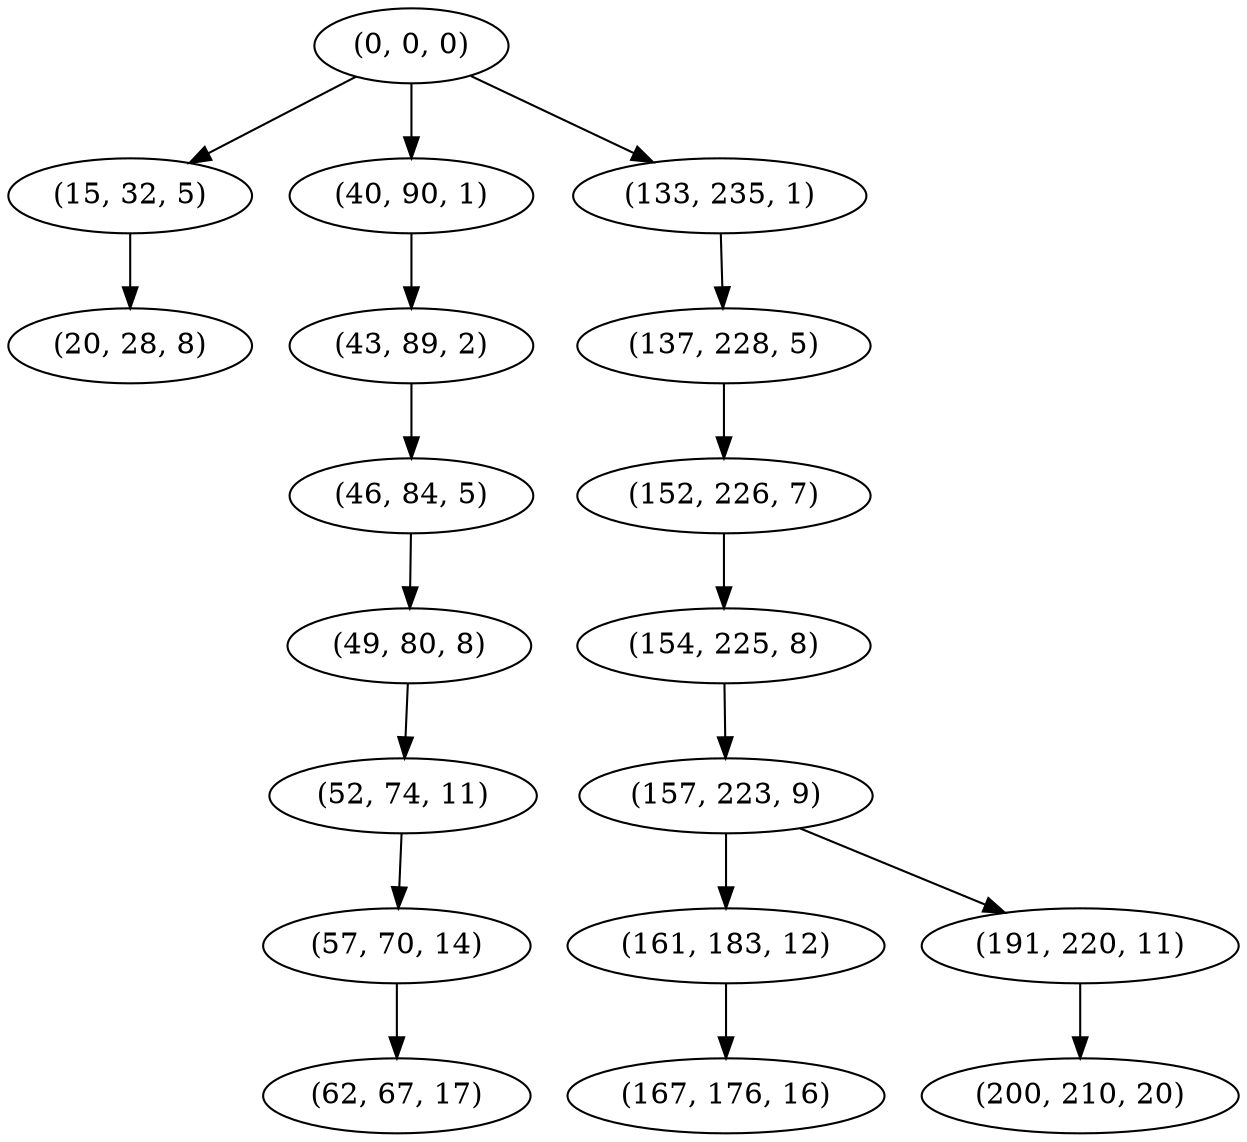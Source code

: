 digraph tree {
    "(0, 0, 0)";
    "(15, 32, 5)";
    "(20, 28, 8)";
    "(40, 90, 1)";
    "(43, 89, 2)";
    "(46, 84, 5)";
    "(49, 80, 8)";
    "(52, 74, 11)";
    "(57, 70, 14)";
    "(62, 67, 17)";
    "(133, 235, 1)";
    "(137, 228, 5)";
    "(152, 226, 7)";
    "(154, 225, 8)";
    "(157, 223, 9)";
    "(161, 183, 12)";
    "(167, 176, 16)";
    "(191, 220, 11)";
    "(200, 210, 20)";
    "(0, 0, 0)" -> "(15, 32, 5)";
    "(0, 0, 0)" -> "(40, 90, 1)";
    "(0, 0, 0)" -> "(133, 235, 1)";
    "(15, 32, 5)" -> "(20, 28, 8)";
    "(40, 90, 1)" -> "(43, 89, 2)";
    "(43, 89, 2)" -> "(46, 84, 5)";
    "(46, 84, 5)" -> "(49, 80, 8)";
    "(49, 80, 8)" -> "(52, 74, 11)";
    "(52, 74, 11)" -> "(57, 70, 14)";
    "(57, 70, 14)" -> "(62, 67, 17)";
    "(133, 235, 1)" -> "(137, 228, 5)";
    "(137, 228, 5)" -> "(152, 226, 7)";
    "(152, 226, 7)" -> "(154, 225, 8)";
    "(154, 225, 8)" -> "(157, 223, 9)";
    "(157, 223, 9)" -> "(161, 183, 12)";
    "(157, 223, 9)" -> "(191, 220, 11)";
    "(161, 183, 12)" -> "(167, 176, 16)";
    "(191, 220, 11)" -> "(200, 210, 20)";
}
